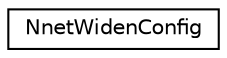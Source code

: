 digraph "Graphical Class Hierarchy"
{
  edge [fontname="Helvetica",fontsize="10",labelfontname="Helvetica",labelfontsize="10"];
  node [fontname="Helvetica",fontsize="10",shape=record];
  rankdir="LR";
  Node0 [label="NnetWidenConfig",height=0.2,width=0.4,color="black", fillcolor="white", style="filled",URL="$structkaldi_1_1nnet2_1_1NnetWidenConfig.html",tooltip="Configuration class that controls neural net \"widening\", which means increasing the dimension of the ..."];
}
